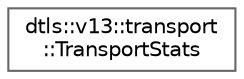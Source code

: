 digraph "Graphical Class Hierarchy"
{
 // LATEX_PDF_SIZE
  bgcolor="transparent";
  edge [fontname=Helvetica,fontsize=10,labelfontname=Helvetica,labelfontsize=10];
  node [fontname=Helvetica,fontsize=10,shape=box,height=0.2,width=0.4];
  rankdir="LR";
  Node0 [id="Node000000",label="dtls::v13::transport\l::TransportStats",height=0.2,width=0.4,color="grey40", fillcolor="white", style="filled",URL="$structdtls_1_1v13_1_1transport_1_1TransportStats.html",tooltip="Transport statistics and metrics."];
}
